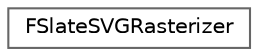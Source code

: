 digraph "Graphical Class Hierarchy"
{
 // INTERACTIVE_SVG=YES
 // LATEX_PDF_SIZE
  bgcolor="transparent";
  edge [fontname=Helvetica,fontsize=10,labelfontname=Helvetica,labelfontsize=10];
  node [fontname=Helvetica,fontsize=10,shape=box,height=0.2,width=0.4];
  rankdir="LR";
  Node0 [id="Node000000",label="FSlateSVGRasterizer",height=0.2,width=0.4,color="grey40", fillcolor="white", style="filled",URL="$d2/d6e/classFSlateSVGRasterizer.html",tooltip=" "];
}
